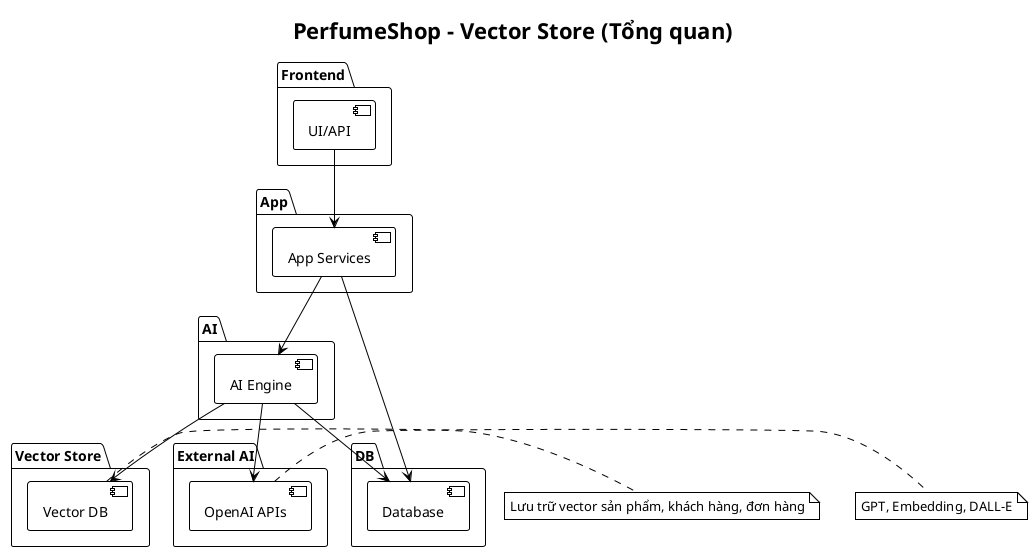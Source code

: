 @startuml AI Vector Store Overview
!theme plain
title PerfumeShop - Vector Store (Tổng quan)

package "Frontend" {
    [UI/API]
}

package "App" {
    [App Services]
}

package "AI" {
    [AI Engine]
}

package "Vector Store" {
    [Vector DB]
}

package "External AI" {
    [OpenAI APIs]
}

package "DB" {
    [Database]
}

[UI/API] --> [App Services]
[App Services] --> [AI Engine]
[AI Engine] --> [OpenAI APIs]
[AI Engine] --> [Vector DB]
[App Services] --> [Database]
[AI Engine] --> [Database]

note right of [Vector DB]
  Lưu trữ vector sản phẩm, khách hàng, đơn hàng
end note

note right of [OpenAI APIs]
  GPT, Embedding, DALL-E
end note

@enduml
